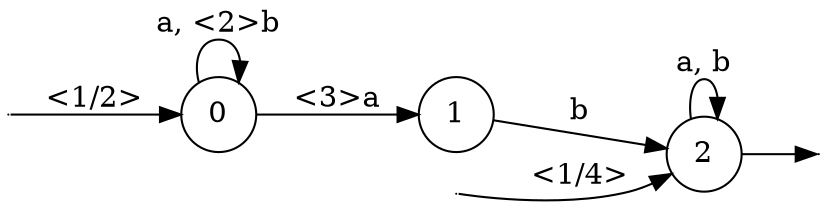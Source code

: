 digraph
{
  vcsn_context = "lal(ab), q"
  rankdir = LR
  {
    node [shape = point, width = 0]
    I0
    I2
    F
  }
  {
    node [shape = circle]
    0
    1
    2
  }
  I0 -> 0 [label = "<1/2>"]
  I2 -> 2 [label = "<1/4>"]
  0 -> 0 [label = "a, <2>b"]
  0 -> 1 [label = "<3>a"]
  1 -> 2 [label = "b"]
  2 -> 2 [label = "a, b"]
  2 -> F
}
